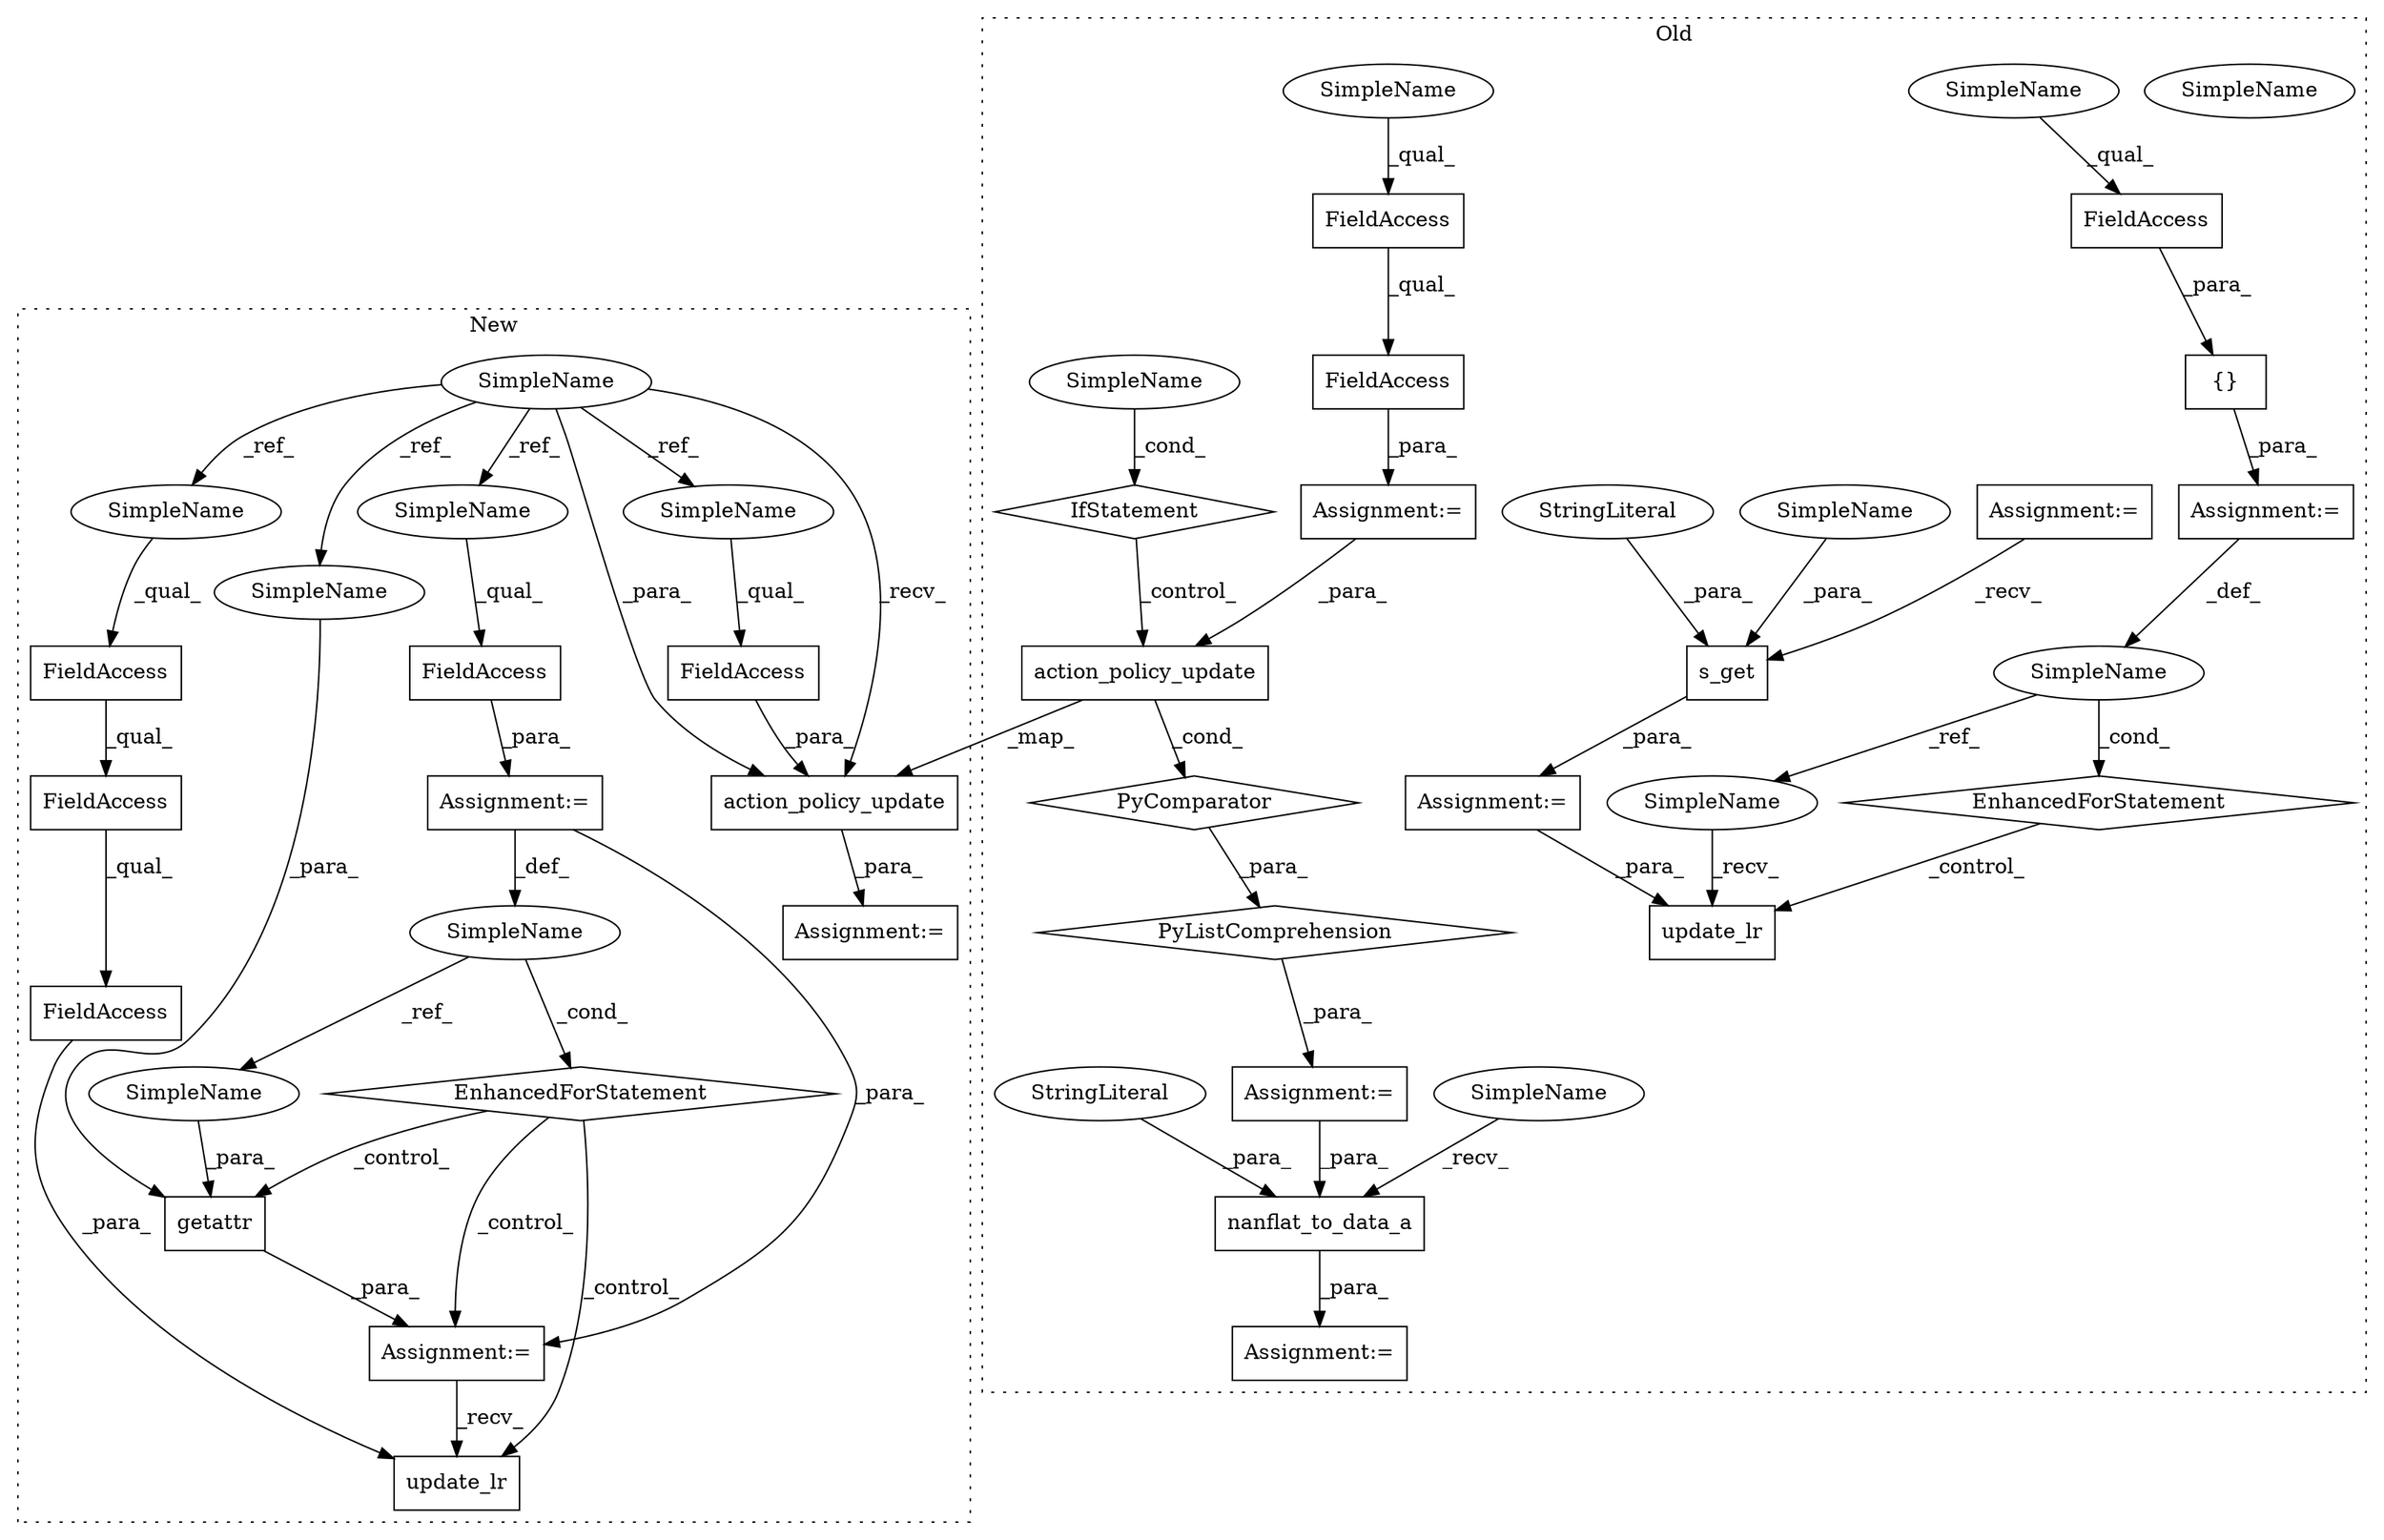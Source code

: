 digraph G {
subgraph cluster0 {
1 [label="PyListComprehension" a="109" s="10613" l="146" shape="diamond"];
3 [label="PyComparator" a="113" s="10707" l="44" shape="diamond"];
4 [label="Assignment:=" a="7" s="10707" l="44" shape="box"];
5 [label="Assignment:=" a="7" s="10601" l="12" shape="box"];
9 [label="Assignment:=" a="7" s="10772" l="1" shape="box"];
10 [label="nanflat_to_data_a" a="32" s="10778,10822" l="18,1" shape="box"];
12 [label="s_get" a="32" s="10359,10387" l="6,1" shape="box"];
13 [label="FieldAccess" a="22" s="10717" l="25" shape="box"];
17 [label="FieldAccess" a="22" s="10717" l="10" shape="box"];
20 [label="FieldAccess" a="22" s="10455" l="11" shape="box"];
21 [label="{}" a="4" s="10445,10466" l="1,1" shape="box"];
22 [label="EnhancedForStatement" a="70" s="10474,10541" l="53,2" shape="diamond"];
23 [label="SimpleName" a="42" s="10531" l="3" shape="ellipse"];
24 [label="update_lr" a="32" s="10555,10576" l="10,1" shape="box"];
26 [label="action_policy_update" a="32" s="10618,10648" l="21,1" shape="box"];
27 [label="SimpleName" a="42" s="10746" l="5" shape="ellipse"];
28 [label="IfStatement" a="25" s="10707" l="44" shape="diamond"];
30 [label="StringLiteral" a="45" s="10796" l="13" shape="ellipse"];
31 [label="StringLiteral" a="45" s="10370" l="17" shape="ellipse"];
32 [label="Assignment:=" a="7" s="10474,10541" l="53,2" shape="box"];
33 [label="Assignment:=" a="7" s="10353" l="1" shape="box"];
36 [label="Assignment:=" a="7" s="10256" l="4" shape="box"];
42 [label="SimpleName" a="42" s="10551" l="3" shape="ellipse"];
43 [label="SimpleName" a="42" s="10773" l="4" shape="ellipse"];
44 [label="SimpleName" a="42" s="10717" l="4" shape="ellipse"];
45 [label="SimpleName" a="42" s="10455" l="4" shape="ellipse"];
46 [label="SimpleName" a="42" s="10365" l="4" shape="ellipse"];
47 [label="SimpleName" a="42" s="10746" l="5" shape="ellipse"];
label = "Old";
style="dotted";
}
subgraph cluster1 {
2 [label="getattr" a="32" s="9510,9531" l="8,1" shape="box"];
6 [label="Assignment:=" a="7" s="9509" l="1" shape="box"];
7 [label="EnhancedForStatement" a="70" s="9411,9496" l="53,2" shape="diamond"];
8 [label="Assignment:=" a="7" s="9411,9496" l="53,2" shape="box"];
11 [label="SimpleName" a="42" s="9366" l="4" shape="ellipse"];
14 [label="FieldAccess" a="22" s="9554" l="9" shape="box"];
15 [label="FieldAccess" a="22" s="9482" l="14" shape="box"];
16 [label="FieldAccess" a="22" s="9554" l="13" shape="box"];
18 [label="FieldAccess" a="22" s="9629" l="9" shape="box"];
19 [label="FieldAccess" a="22" s="9554" l="19" shape="box"];
25 [label="action_policy_update" a="32" s="9603,9638" l="21,1" shape="box"];
29 [label="SimpleName" a="42" s="9471" l="8" shape="ellipse"];
34 [label="update_lr" a="32" s="9544,9573" l="10,1" shape="box"];
35 [label="Assignment:=" a="7" s="9597" l="1" shape="box"];
37 [label="SimpleName" a="42" s="9523" l="8" shape="ellipse"];
38 [label="SimpleName" a="42" s="9629" l="4" shape="ellipse"];
39 [label="SimpleName" a="42" s="9554" l="4" shape="ellipse"];
40 [label="SimpleName" a="42" s="9482" l="4" shape="ellipse"];
41 [label="SimpleName" a="42" s="9518" l="4" shape="ellipse"];
label = "New";
style="dotted";
}
1 -> 5 [label="_para_"];
2 -> 6 [label="_para_"];
3 -> 1 [label="_para_"];
4 -> 26 [label="_para_"];
5 -> 10 [label="_para_"];
6 -> 34 [label="_recv_"];
7 -> 2 [label="_control_"];
7 -> 34 [label="_control_"];
7 -> 6 [label="_control_"];
8 -> 29 [label="_def_"];
8 -> 6 [label="_para_"];
10 -> 9 [label="_para_"];
11 -> 25 [label="_recv_"];
11 -> 41 [label="_ref_"];
11 -> 38 [label="_ref_"];
11 -> 39 [label="_ref_"];
11 -> 25 [label="_para_"];
11 -> 40 [label="_ref_"];
12 -> 33 [label="_para_"];
13 -> 4 [label="_para_"];
14 -> 16 [label="_qual_"];
15 -> 8 [label="_para_"];
16 -> 19 [label="_qual_"];
17 -> 13 [label="_qual_"];
18 -> 25 [label="_para_"];
19 -> 34 [label="_para_"];
20 -> 21 [label="_para_"];
21 -> 32 [label="_para_"];
22 -> 24 [label="_control_"];
23 -> 42 [label="_ref_"];
23 -> 22 [label="_cond_"];
25 -> 35 [label="_para_"];
26 -> 25 [label="_map_"];
26 -> 3 [label="_cond_"];
28 -> 26 [label="_control_"];
29 -> 7 [label="_cond_"];
29 -> 37 [label="_ref_"];
30 -> 10 [label="_para_"];
31 -> 12 [label="_para_"];
32 -> 23 [label="_def_"];
33 -> 24 [label="_para_"];
36 -> 12 [label="_recv_"];
37 -> 2 [label="_para_"];
38 -> 18 [label="_qual_"];
39 -> 14 [label="_qual_"];
40 -> 15 [label="_qual_"];
41 -> 2 [label="_para_"];
42 -> 24 [label="_recv_"];
43 -> 10 [label="_recv_"];
44 -> 17 [label="_qual_"];
45 -> 20 [label="_qual_"];
46 -> 12 [label="_para_"];
47 -> 28 [label="_cond_"];
}